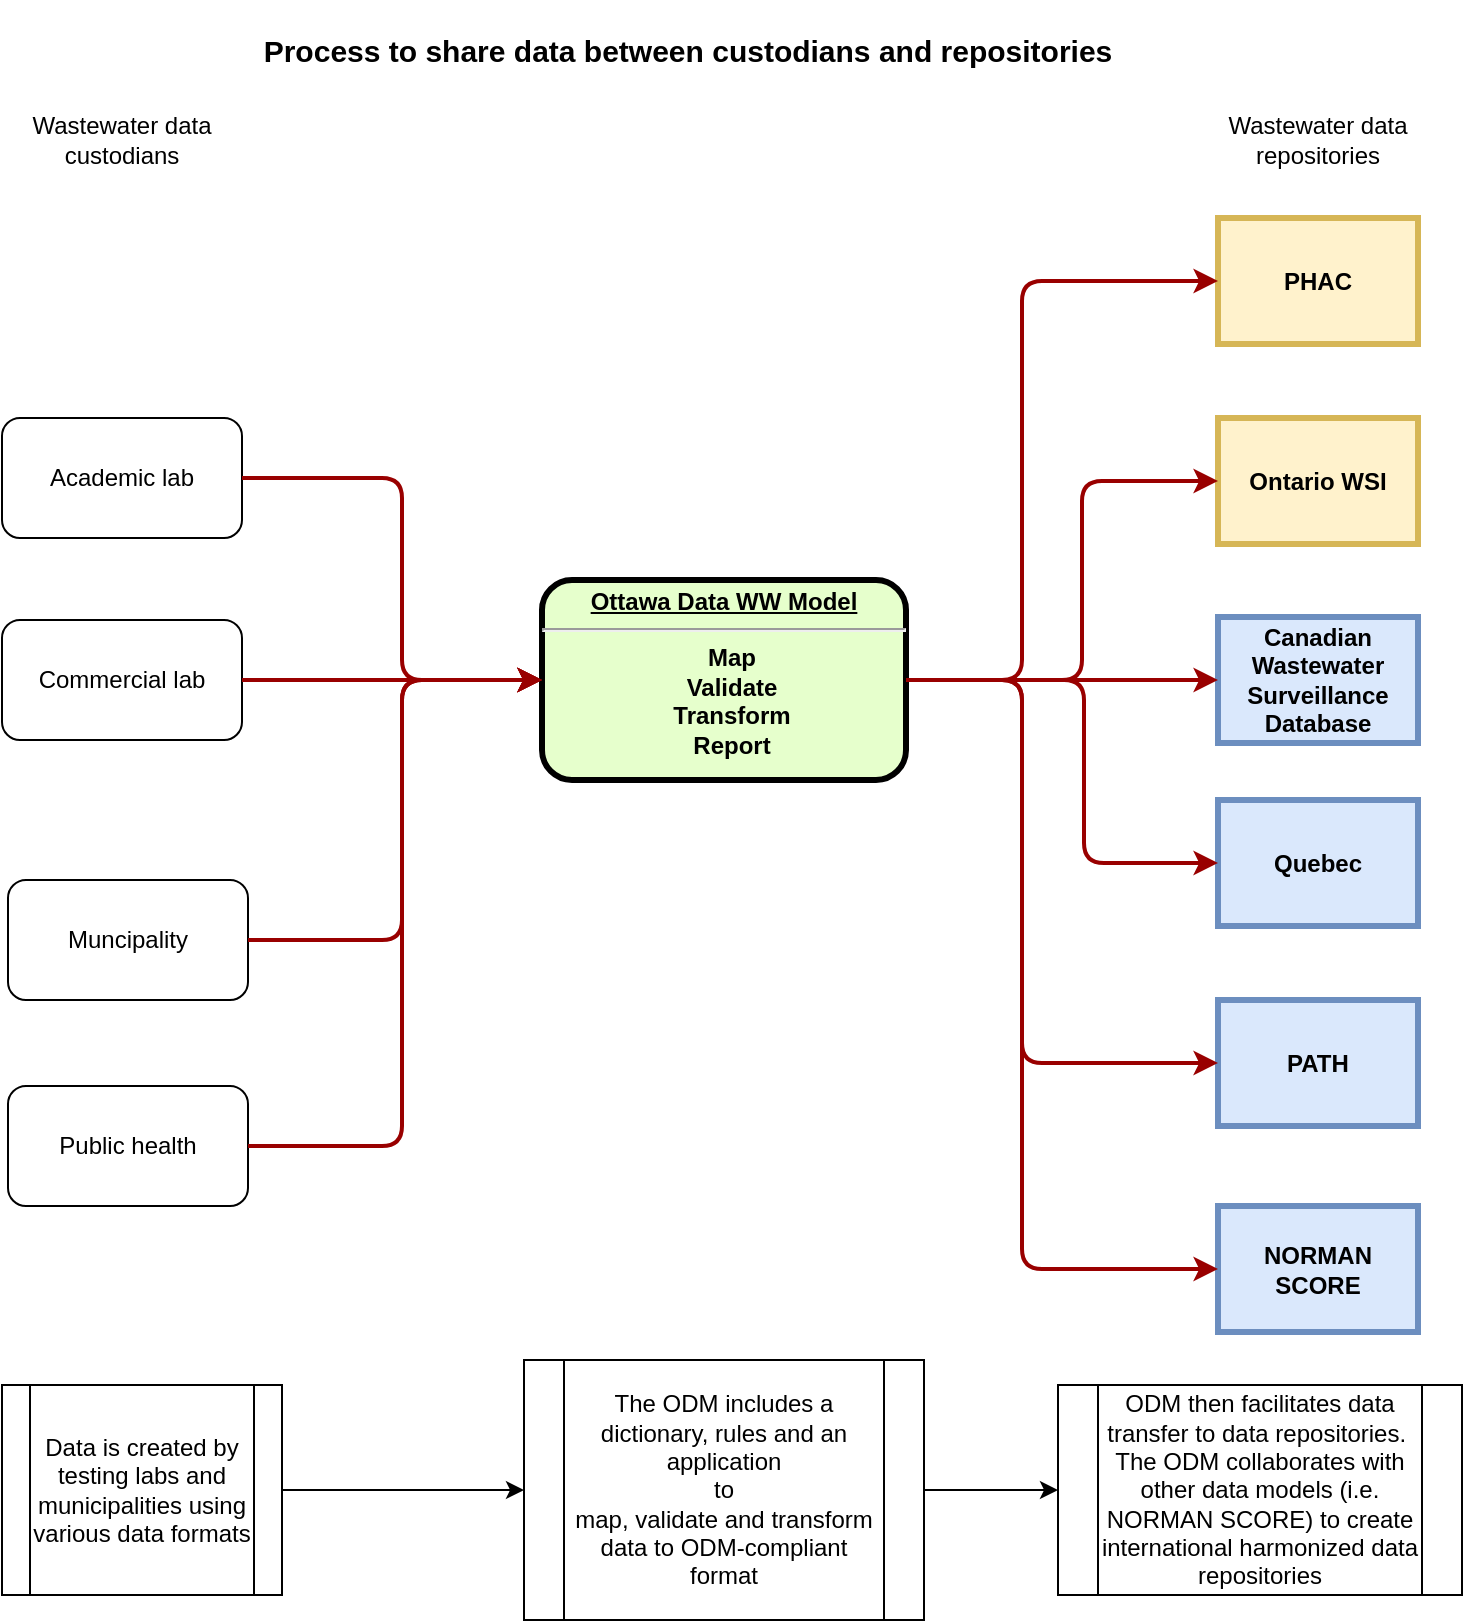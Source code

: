 <mxfile version="14.5.1" type="device"><diagram name="Page-1" id="c7558073-3199-34d8-9f00-42111426c3f3"><mxGraphModel dx="1106" dy="1077" grid="1" gridSize="10" guides="1" tooltips="1" connect="1" arrows="1" fold="1" page="1" pageScale="1" pageWidth="850" pageHeight="1100" background="#ffffff" math="1" shadow="0"><root><mxCell id="0"/><mxCell id="1" parent="0"/><mxCell id="9" value="&lt;p style=&quot;margin: 0px ; margin-top: 4px ; text-align: center ; text-decoration: underline&quot;&gt;&lt;strong&gt;Ottawa Data WW Model&lt;/strong&gt;&lt;/p&gt;&lt;hr&gt;&lt;p style=&quot;margin: 0px ; margin-left: 8px&quot;&gt;Map&lt;/p&gt;&lt;p style=&quot;margin: 0px ; margin-left: 8px&quot;&gt;Validate&lt;/p&gt;&lt;p style=&quot;margin: 0px ; margin-left: 8px&quot;&gt;Transform&lt;/p&gt;&lt;p style=&quot;margin: 0px ; margin-left: 8px&quot;&gt;Report&lt;/p&gt;" style="verticalAlign=middle;align=center;overflow=fill;fontSize=12;fontFamily=Helvetica;html=1;rounded=1;fontStyle=1;strokeWidth=3;fillColor=#E6FFCC;noLabel=0;" parent="1" vertex="1"><mxGeometry x="340" y="300" width="182" height="100" as="geometry"/></mxCell><mxCell id="12" value="Canadian Wastewater Surveillance Database" style="whiteSpace=wrap;align=center;verticalAlign=middle;fontStyle=1;strokeWidth=3;fillColor=#dae8fc;strokeColor=#6c8ebf;" parent="1" vertex="1"><mxGeometry x="678" y="318.5" width="100" height="63" as="geometry"/></mxCell><mxCell id="65" value="" style="edgeStyle=elbowEdgeStyle;elbow=horizontal;strokeColor=#990000;strokeWidth=2;exitX=1;exitY=0.5;exitDx=0;exitDy=0;entryX=0;entryY=0.5;entryDx=0;entryDy=0;" parent="1" source="9" target="12" edge="1"><mxGeometry width="100" height="100" relative="1" as="geometry"><mxPoint x="550" y="359" as="sourcePoint"/><mxPoint x="670" y="349" as="targetPoint"/><Array as="points"><mxPoint x="590" y="334"/><mxPoint x="445" y="164"/></Array></mxGeometry></mxCell><mxCell id="iRHLuIGiKmaUru9tNuAJ-65" value="Quebec" style="whiteSpace=wrap;align=center;verticalAlign=middle;fontStyle=1;strokeWidth=3;fillColor=#dae8fc;strokeColor=#6c8ebf;" parent="1" vertex="1"><mxGeometry x="678" y="410" width="100" height="63" as="geometry"/></mxCell><mxCell id="iRHLuIGiKmaUru9tNuAJ-66" value="Ontario WSI" style="whiteSpace=wrap;align=center;verticalAlign=middle;fontStyle=1;strokeWidth=3;fillColor=#fff2cc;strokeColor=#d6b656;" parent="1" vertex="1"><mxGeometry x="678" y="219" width="100" height="63" as="geometry"/></mxCell><mxCell id="iRHLuIGiKmaUru9tNuAJ-67" value="PHAC" style="whiteSpace=wrap;align=center;verticalAlign=middle;fontStyle=1;strokeWidth=3;fillColor=#fff2cc;strokeColor=#d6b656;" parent="1" vertex="1"><mxGeometry x="678" y="119" width="100" height="63" as="geometry"/></mxCell><mxCell id="iRHLuIGiKmaUru9tNuAJ-68" value="PATH" style="whiteSpace=wrap;align=center;verticalAlign=middle;fontStyle=1;strokeWidth=3;fillColor=#dae8fc;strokeColor=#6c8ebf;" parent="1" vertex="1"><mxGeometry x="678" y="510" width="100" height="63" as="geometry"/></mxCell><mxCell id="iRHLuIGiKmaUru9tNuAJ-69" value="NORMAN SCORE" style="whiteSpace=wrap;align=center;verticalAlign=middle;fontStyle=1;strokeWidth=3;fillColor=#dae8fc;strokeColor=#6c8ebf;" parent="1" vertex="1"><mxGeometry x="678" y="613" width="100" height="63" as="geometry"/></mxCell><mxCell id="iRHLuIGiKmaUru9tNuAJ-70" value="" style="edgeStyle=elbowEdgeStyle;elbow=horizontal;strokeColor=#990000;strokeWidth=2;exitX=1;exitY=0.5;exitDx=0;exitDy=0;entryX=0;entryY=0.5;entryDx=0;entryDy=0;" parent="1" source="9" target="iRHLuIGiKmaUru9tNuAJ-67" edge="1"><mxGeometry width="100" height="100" relative="1" as="geometry"><mxPoint x="512.004" y="310.0" as="sourcePoint"/><mxPoint x="660" y="189" as="targetPoint"/><Array as="points"><mxPoint x="580" y="209"/><mxPoint x="441" y="168.9"/></Array></mxGeometry></mxCell><mxCell id="iRHLuIGiKmaUru9tNuAJ-71" value="" style="edgeStyle=elbowEdgeStyle;elbow=horizontal;strokeColor=#990000;strokeWidth=2;entryX=0;entryY=0.5;entryDx=0;entryDy=0;exitX=1;exitY=0.5;exitDx=0;exitDy=0;" parent="1" source="9" target="iRHLuIGiKmaUru9tNuAJ-66" edge="1"><mxGeometry width="100" height="100" relative="1" as="geometry"><mxPoint x="520" y="389" as="sourcePoint"/><mxPoint x="688" y="120.5" as="targetPoint"/><Array as="points"><mxPoint x="610" y="259"/><mxPoint x="451" y="178.9"/></Array></mxGeometry></mxCell><mxCell id="iRHLuIGiKmaUru9tNuAJ-72" value="" style="edgeStyle=elbowEdgeStyle;elbow=horizontal;strokeColor=#990000;strokeWidth=2;entryX=0;entryY=0.5;entryDx=0;entryDy=0;exitX=1;exitY=0.5;exitDx=0;exitDy=0;" parent="1" source="9" target="iRHLuIGiKmaUru9tNuAJ-65" edge="1"><mxGeometry width="100" height="100" relative="1" as="geometry"><mxPoint x="511" y="349" as="sourcePoint"/><mxPoint x="679" y="410.5" as="targetPoint"/><Array as="points"><mxPoint x="611" y="359"/><mxPoint x="476" y="307.4"/></Array></mxGeometry></mxCell><mxCell id="iRHLuIGiKmaUru9tNuAJ-73" value="" style="edgeStyle=elbowEdgeStyle;elbow=horizontal;strokeColor=#990000;strokeWidth=2;entryX=0;entryY=0.5;entryDx=0;entryDy=0;exitX=1;exitY=0.5;exitDx=0;exitDy=0;" parent="1" source="9" target="iRHLuIGiKmaUru9tNuAJ-68" edge="1"><mxGeometry width="100" height="100" relative="1" as="geometry"><mxPoint x="521" y="309" as="sourcePoint"/><mxPoint x="689" y="410.5" as="targetPoint"/><Array as="points"><mxPoint x="580" y="409"/><mxPoint x="486" y="307.4"/></Array></mxGeometry></mxCell><mxCell id="iRHLuIGiKmaUru9tNuAJ-74" value="" style="edgeStyle=elbowEdgeStyle;elbow=horizontal;strokeColor=#990000;strokeWidth=2;entryX=0;entryY=0.5;entryDx=0;entryDy=0;exitX=1;exitY=0.5;exitDx=0;exitDy=0;" parent="1" source="9" target="iRHLuIGiKmaUru9tNuAJ-69" edge="1"><mxGeometry width="100" height="100" relative="1" as="geometry"><mxPoint x="530" y="389" as="sourcePoint"/><mxPoint x="669" y="511.25" as="targetPoint"/><Array as="points"><mxPoint x="580" y="499"/><mxPoint x="477" y="308.15"/></Array></mxGeometry></mxCell><mxCell id="iRHLuIGiKmaUru9tNuAJ-75" value="Academic lab" style="rounded=1;whiteSpace=wrap;html=1;" parent="1" vertex="1"><mxGeometry x="70" y="219" width="120" height="60" as="geometry"/></mxCell><mxCell id="iRHLuIGiKmaUru9tNuAJ-77" value="Commercial lab" style="rounded=1;whiteSpace=wrap;html=1;" parent="1" vertex="1"><mxGeometry x="70" y="320" width="120" height="60" as="geometry"/></mxCell><mxCell id="iRHLuIGiKmaUru9tNuAJ-78" value="Muncipality" style="rounded=1;whiteSpace=wrap;html=1;" parent="1" vertex="1"><mxGeometry x="73" y="450" width="120" height="60" as="geometry"/></mxCell><mxCell id="iRHLuIGiKmaUru9tNuAJ-80" value="" style="edgeStyle=elbowEdgeStyle;elbow=horizontal;strokeColor=#990000;strokeWidth=2;exitX=1;exitY=0.5;exitDx=0;exitDy=0;entryX=0;entryY=0.5;entryDx=0;entryDy=0;" parent="1" source="iRHLuIGiKmaUru9tNuAJ-75" target="9" edge="1"><mxGeometry width="100" height="100" relative="1" as="geometry"><mxPoint x="239" y="259" as="sourcePoint"/><mxPoint x="370" y="209" as="targetPoint"/><Array as="points"><mxPoint x="270" y="310"/><mxPoint x="260" y="310"/><mxPoint x="250" y="310"/><mxPoint x="176" y="108.9"/></Array></mxGeometry></mxCell><mxCell id="iRHLuIGiKmaUru9tNuAJ-84" value="" style="edgeStyle=elbowEdgeStyle;elbow=horizontal;strokeColor=#990000;strokeWidth=2;exitX=1;exitY=0.5;exitDx=0;exitDy=0;entryX=0;entryY=0.5;entryDx=0;entryDy=0;" parent="1" source="iRHLuIGiKmaUru9tNuAJ-77" target="9" edge="1"><mxGeometry width="100" height="100" relative="1" as="geometry"><mxPoint x="200" y="299" as="sourcePoint"/><mxPoint x="320" y="329" as="targetPoint"/><Array as="points"><mxPoint x="270" y="359"/><mxPoint x="196" y="128.9"/></Array></mxGeometry></mxCell><mxCell id="iRHLuIGiKmaUru9tNuAJ-85" value="" style="edgeStyle=elbowEdgeStyle;elbow=horizontal;strokeColor=#990000;strokeWidth=2;exitX=1;exitY=0.5;exitDx=0;exitDy=0;entryX=0;entryY=0.5;entryDx=0;entryDy=0;" parent="1" source="iRHLuIGiKmaUru9tNuAJ-78" target="9" edge="1"><mxGeometry width="100" height="100" relative="1" as="geometry"><mxPoint x="200" y="409" as="sourcePoint"/><mxPoint x="332" y="329" as="targetPoint"/><Array as="points"><mxPoint x="270" y="419"/><mxPoint x="206" y="138.9"/></Array></mxGeometry></mxCell><mxCell id="iRHLuIGiKmaUru9tNuAJ-88" value="Public health" style="rounded=1;whiteSpace=wrap;html=1;" parent="1" vertex="1"><mxGeometry x="73" y="553" width="120" height="60" as="geometry"/></mxCell><mxCell id="iRHLuIGiKmaUru9tNuAJ-89" value="" style="edgeStyle=elbowEdgeStyle;elbow=horizontal;strokeColor=#990000;strokeWidth=2;exitX=1;exitY=0.5;exitDx=0;exitDy=0;entryX=0;entryY=0.5;entryDx=0;entryDy=0;" parent="1" source="iRHLuIGiKmaUru9tNuAJ-88" target="9" edge="1"><mxGeometry width="100" height="100" relative="1" as="geometry"><mxPoint x="200" y="522" as="sourcePoint"/><mxPoint x="332" y="360.5" as="targetPoint"/><Array as="points"><mxPoint x="270" y="489"/><mxPoint x="216" y="148.9"/></Array></mxGeometry></mxCell><mxCell id="Hag0_MSi9El2YJ7Lvuyq-66" value="&lt;b&gt;&lt;font style=&quot;font-size: 15px&quot;&gt;Process to share data between custodians and repositories&lt;/font&gt;&lt;/b&gt;" style="text;html=1;strokeColor=none;fillColor=none;align=center;verticalAlign=middle;whiteSpace=wrap;rounded=0;" vertex="1" parent="1"><mxGeometry x="193" y="10" width="440" height="50" as="geometry"/></mxCell><mxCell id="Hag0_MSi9El2YJ7Lvuyq-67" value="Wastewater data custodians" style="text;html=1;strokeColor=none;fillColor=none;align=center;verticalAlign=middle;whiteSpace=wrap;rounded=0;" vertex="1" parent="1"><mxGeometry x="70" y="60" width="120" height="40" as="geometry"/></mxCell><mxCell id="Hag0_MSi9El2YJ7Lvuyq-69" value="Wastewater data repositories" style="text;html=1;strokeColor=none;fillColor=none;align=center;verticalAlign=middle;whiteSpace=wrap;rounded=0;" vertex="1" parent="1"><mxGeometry x="668" y="60" width="120" height="40" as="geometry"/></mxCell><mxCell id="Hag0_MSi9El2YJ7Lvuyq-71" value="Data is created by testing labs and municipalities using various data formats" style="shape=process;whiteSpace=wrap;html=1;backgroundOutline=1;" vertex="1" parent="1"><mxGeometry x="70" y="702.5" width="140" height="105" as="geometry"/></mxCell><mxCell id="Hag0_MSi9El2YJ7Lvuyq-72" value="The ODM includes a dictionary, rules and an application&lt;br&gt;to&lt;br&gt;map, validate and transform data to ODM-compliant format" style="shape=process;whiteSpace=wrap;html=1;backgroundOutline=1;" vertex="1" parent="1"><mxGeometry x="331" y="690" width="200" height="130" as="geometry"/></mxCell><mxCell id="Hag0_MSi9El2YJ7Lvuyq-73" style="edgeStyle=orthogonalEdgeStyle;rounded=0;orthogonalLoop=1;jettySize=auto;html=1;exitX=1;exitY=0.5;exitDx=0;exitDy=0;entryX=0;entryY=0.5;entryDx=0;entryDy=0;" edge="1" parent="1" source="Hag0_MSi9El2YJ7Lvuyq-71" target="Hag0_MSi9El2YJ7Lvuyq-72"><mxGeometry relative="1" as="geometry"><mxPoint x="310" y="745" as="targetPoint"/></mxGeometry></mxCell><mxCell id="Hag0_MSi9El2YJ7Lvuyq-74" value="ODM then facilitates data transfer to data repositories.&amp;nbsp;&lt;br&gt;The ODM collaborates with other data models (i.e. NORMAN SCORE) to create international harmonized data repositories" style="shape=process;whiteSpace=wrap;html=1;backgroundOutline=1;" vertex="1" parent="1"><mxGeometry x="598" y="702.5" width="202" height="105" as="geometry"/></mxCell><mxCell id="Hag0_MSi9El2YJ7Lvuyq-75" style="edgeStyle=orthogonalEdgeStyle;rounded=0;orthogonalLoop=1;jettySize=auto;html=1;entryX=0;entryY=0.5;entryDx=0;entryDy=0;exitX=1;exitY=0.5;exitDx=0;exitDy=0;" edge="1" parent="1" source="Hag0_MSi9El2YJ7Lvuyq-72" target="Hag0_MSi9El2YJ7Lvuyq-74"><mxGeometry relative="1" as="geometry"><mxPoint x="560" y="765" as="sourcePoint"/><mxPoint x="341" y="765" as="targetPoint"/></mxGeometry></mxCell></root></mxGraphModel></diagram></mxfile>